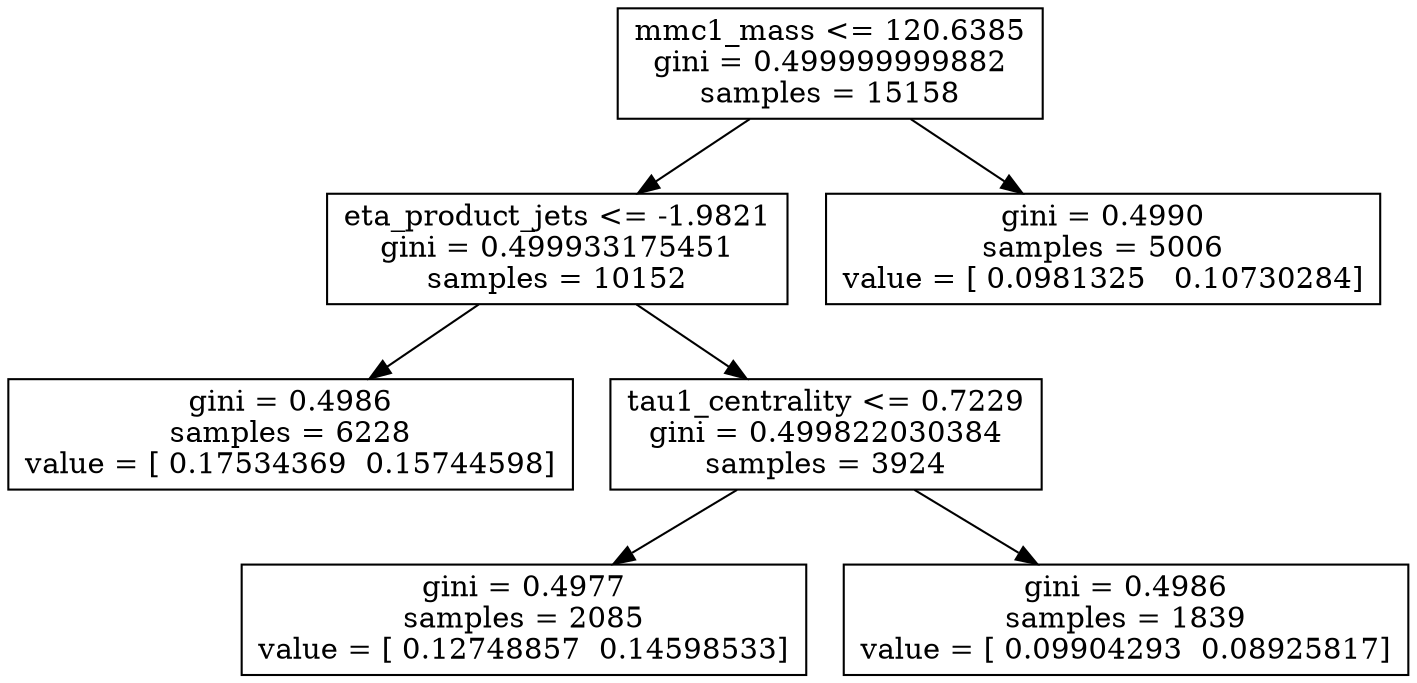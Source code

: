 digraph Tree {
0 [label="mmc1_mass <= 120.6385\ngini = 0.499999999882\nsamples = 15158", shape="box"] ;
1 [label="eta_product_jets <= -1.9821\ngini = 0.499933175451\nsamples = 10152", shape="box"] ;
0 -> 1 ;
2 [label="gini = 0.4986\nsamples = 6228\nvalue = [ 0.17534369  0.15744598]", shape="box"] ;
1 -> 2 ;
3 [label="tau1_centrality <= 0.7229\ngini = 0.499822030384\nsamples = 3924", shape="box"] ;
1 -> 3 ;
4 [label="gini = 0.4977\nsamples = 2085\nvalue = [ 0.12748857  0.14598533]", shape="box"] ;
3 -> 4 ;
5 [label="gini = 0.4986\nsamples = 1839\nvalue = [ 0.09904293  0.08925817]", shape="box"] ;
3 -> 5 ;
6 [label="gini = 0.4990\nsamples = 5006\nvalue = [ 0.0981325   0.10730284]", shape="box"] ;
0 -> 6 ;
}